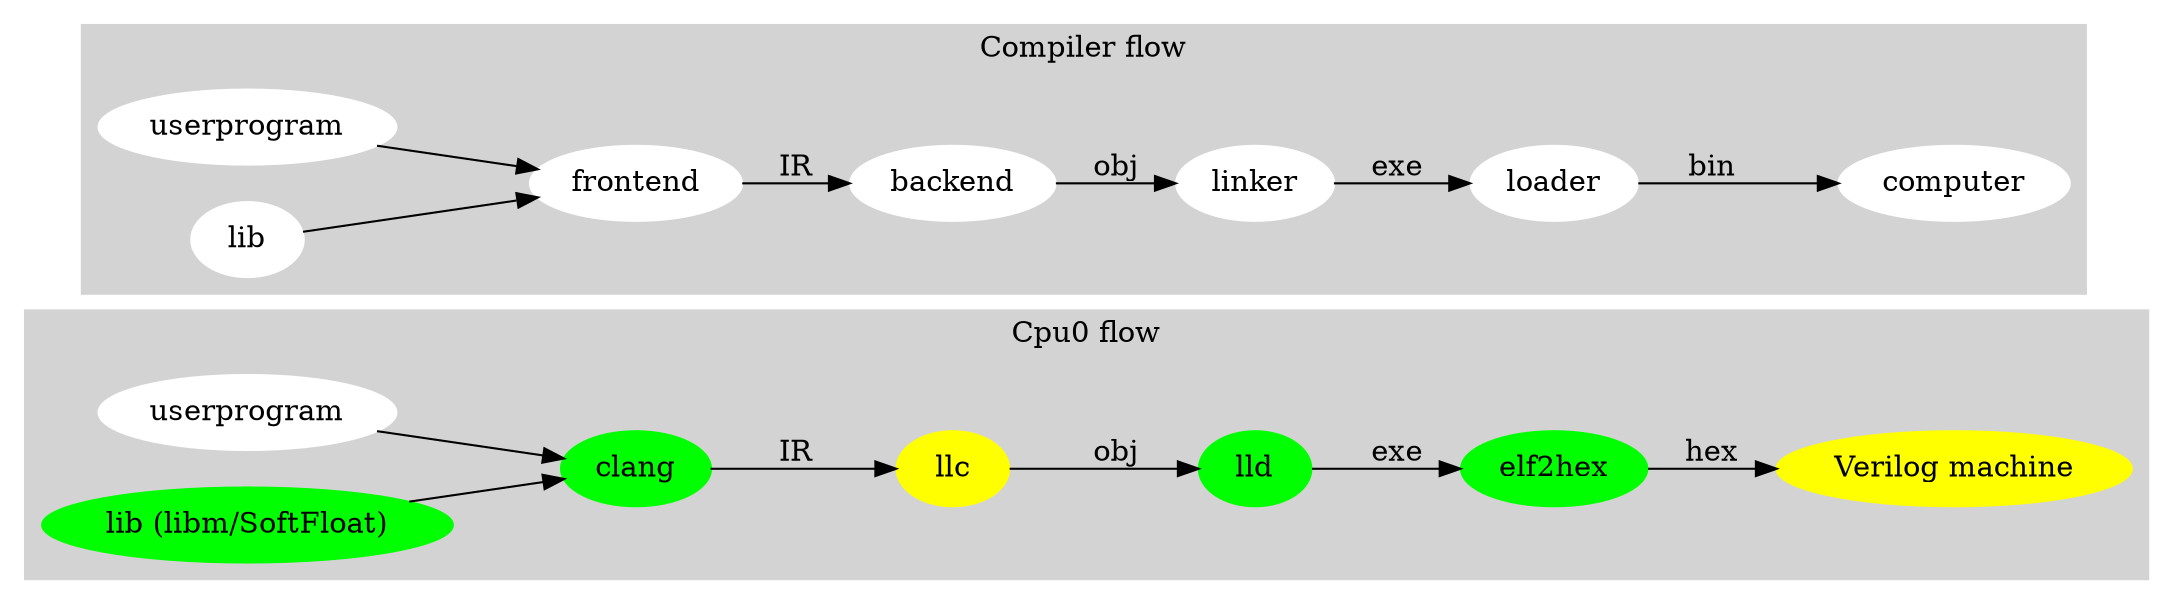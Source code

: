 digraph G {

  rankdir=LR;
  subgraph cluster_1 {
    style=filled;
    color=lightgrey;
    label = "Cpu0 flow";
    node [style=filled,color=white]; usercode [label = "userprogram"];
    node [style=filled,color=green]; sflib [label = "lib (libm/SoftFloat)"];
    node [style=filled,color=green]; clang;
    node [style=filled,color=yellow]; llc, "Verilog machine";
    node [style=filled,color=green]; lld, elf2hex;
    usercode -> clang;
    sflib -> clang;
    clang -> llc [ label = "IR" ];
    llc -> lld [ label = "obj" ];
    lld -> elf2hex [ label = "exe" ];
    elf2hex -> "Verilog machine" [ label = "hex" ];
  }
  subgraph cluster_0 {
    style=filled;
    label = "Compiler flow";
    node [style=filled,color=white]; userprogram, lib, frontend, backend, linker, loader, computer; 
      userprogram -> frontend;
      lib -> frontend;
      frontend -> backend [ label = "IR" ];
      backend -> linker [ label = "obj" ];
      linker -> loader [ label = "exe" ];
      loader -> computer [ label = "bin" ];
      color=lightgrey
  }

}

